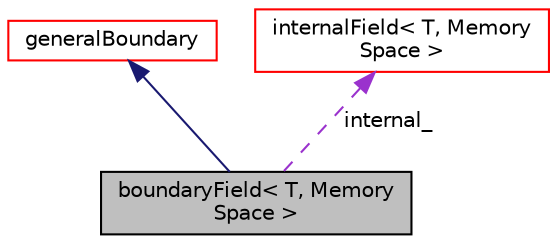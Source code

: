 digraph "boundaryField&lt; T, MemorySpace &gt;"
{
 // LATEX_PDF_SIZE
  edge [fontname="Helvetica",fontsize="10",labelfontname="Helvetica",labelfontsize="10"];
  node [fontname="Helvetica",fontsize="10",shape=record];
  Node1 [label="boundaryField\< T, Memory\lSpace \>",height=0.2,width=0.4,color="black", fillcolor="grey75", style="filled", fontcolor="black",tooltip=" "];
  Node2 -> Node1 [dir="back",color="midnightblue",fontsize="10",style="solid",fontname="Helvetica"];
  Node2 [label="generalBoundary",height=0.2,width=0.4,color="red", fillcolor="white", style="filled",URL="$classpFlow_1_1generalBoundary.html",tooltip=" "];
  Node71 -> Node1 [dir="back",color="darkorchid3",fontsize="10",style="dashed",label=" internal_" ,fontname="Helvetica"];
  Node71 [label="internalField\< T, Memory\lSpace \>",height=0.2,width=0.4,color="red", fillcolor="white", style="filled",URL="$classpFlow_1_1internalField.html",tooltip=" "];
}
